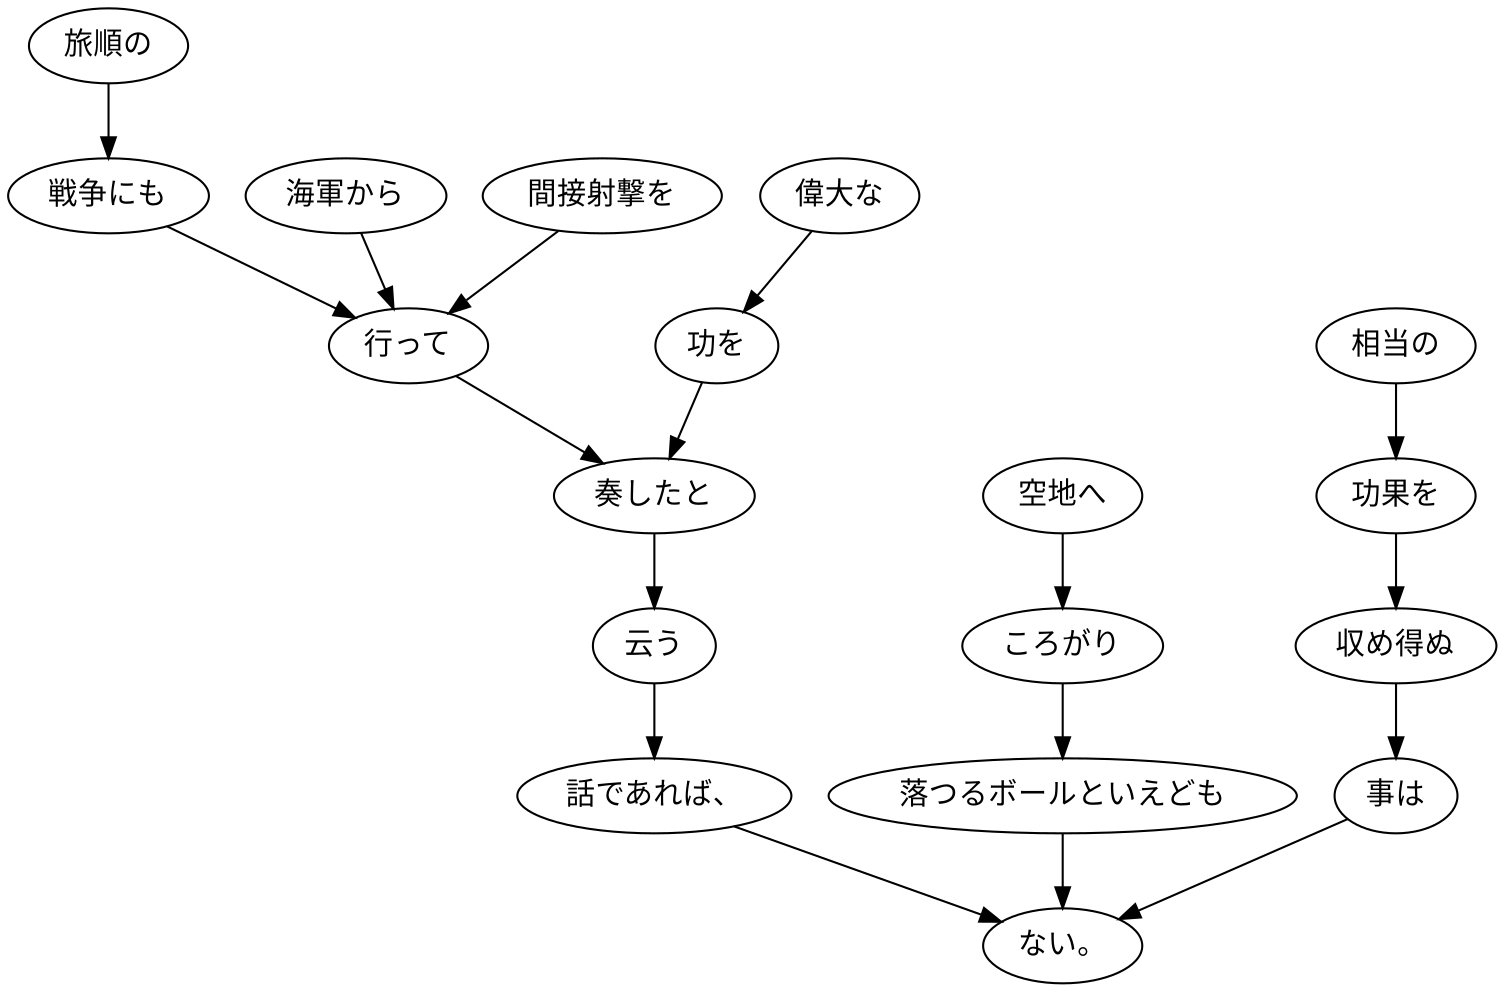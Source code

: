 digraph graph4922 {
	node0 [label="旅順の"];
	node1 [label="戦争にも"];
	node2 [label="海軍から"];
	node3 [label="間接射撃を"];
	node4 [label="行って"];
	node5 [label="偉大な"];
	node6 [label="功を"];
	node7 [label="奏したと"];
	node8 [label="云う"];
	node9 [label="話であれば、"];
	node10 [label="空地へ"];
	node11 [label="ころがり"];
	node12 [label="落つるボールといえども"];
	node13 [label="相当の"];
	node14 [label="功果を"];
	node15 [label="収め得ぬ"];
	node16 [label="事は"];
	node17 [label="ない。"];
	node0 -> node1;
	node1 -> node4;
	node2 -> node4;
	node3 -> node4;
	node4 -> node7;
	node5 -> node6;
	node6 -> node7;
	node7 -> node8;
	node8 -> node9;
	node9 -> node17;
	node10 -> node11;
	node11 -> node12;
	node12 -> node17;
	node13 -> node14;
	node14 -> node15;
	node15 -> node16;
	node16 -> node17;
}
